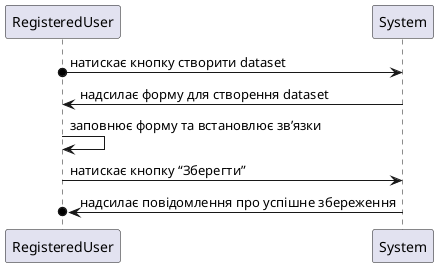 @startuml
RegisteredUser o-> System: натискає кнопку створити dataset
System ->RegisteredUser: надсилає форму для створення dataset
RegisteredUser -> RegisteredUser:заповнює форму та встановлює зв’язки
RegisteredUser -> System: натискає кнопку “Зберегти”
System ->o RegisteredUser:надсилає повідомлення про успішне збереження
@enduml